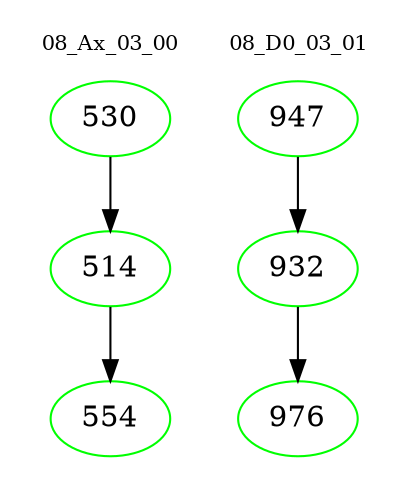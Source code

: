 digraph{
subgraph cluster_0 {
color = white
label = "08_Ax_03_00";
fontsize=10;
T0_530 [label="530", color="green"]
T0_530 -> T0_514 [color="black"]
T0_514 [label="514", color="green"]
T0_514 -> T0_554 [color="black"]
T0_554 [label="554", color="green"]
}
subgraph cluster_1 {
color = white
label = "08_D0_03_01";
fontsize=10;
T1_947 [label="947", color="green"]
T1_947 -> T1_932 [color="black"]
T1_932 [label="932", color="green"]
T1_932 -> T1_976 [color="black"]
T1_976 [label="976", color="green"]
}
}
